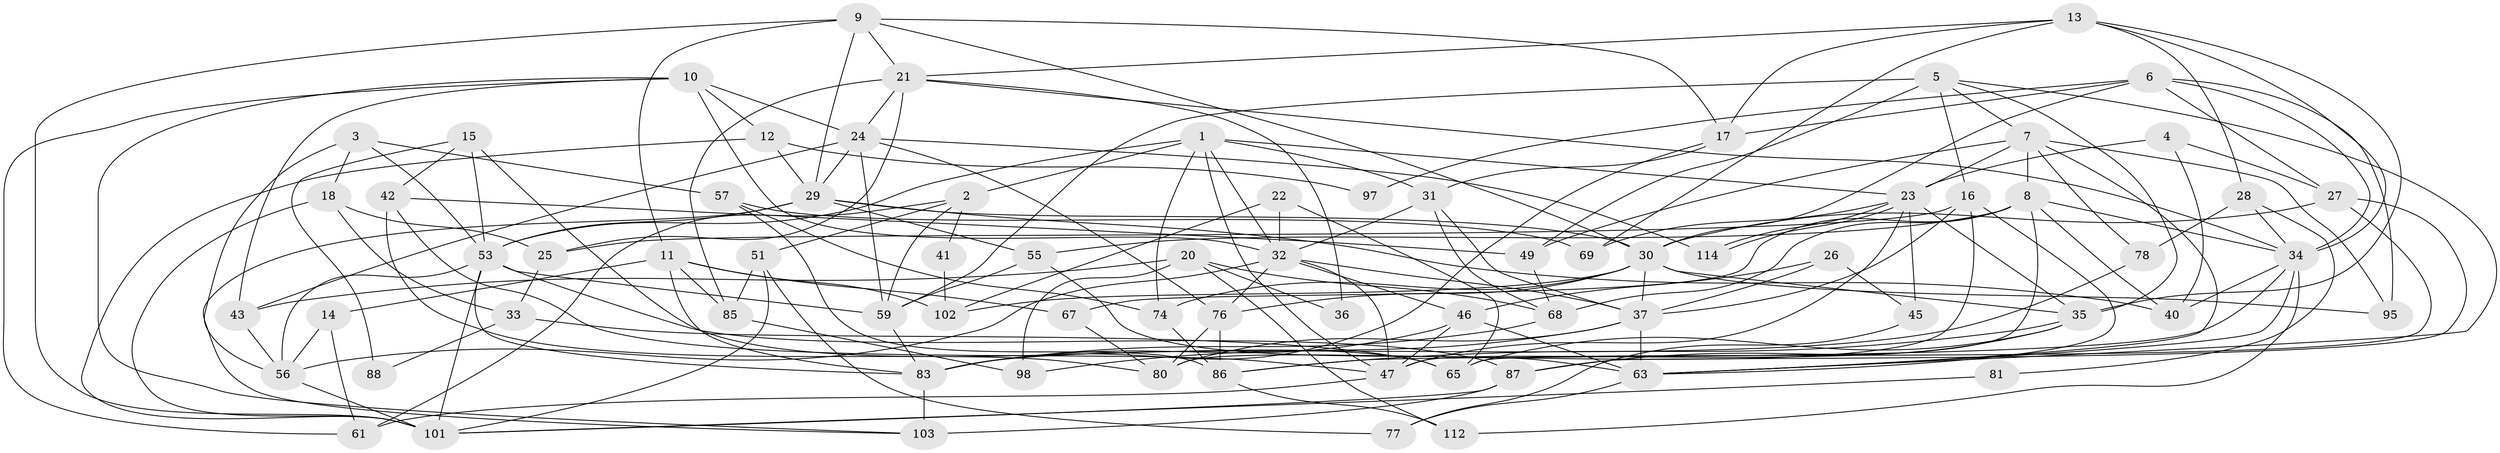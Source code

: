 // Generated by graph-tools (version 1.1) at 2025/52/02/27/25 19:52:06]
// undirected, 75 vertices, 187 edges
graph export_dot {
graph [start="1"]
  node [color=gray90,style=filled];
  1 [super="+38"];
  2 [super="+109"];
  3 [super="+108"];
  4;
  5 [super="+58"];
  6 [super="+79"];
  7 [super="+89"];
  8 [super="+60"];
  9 [super="+92"];
  10 [super="+73"];
  11 [super="+19"];
  12 [super="+113"];
  13;
  14 [super="+117"];
  15 [super="+94"];
  16 [super="+48"];
  17 [super="+52"];
  18;
  20 [super="+100"];
  21 [super="+39"];
  22;
  23 [super="+50"];
  24 [super="+107"];
  25;
  26;
  27 [super="+64"];
  28 [super="+71"];
  29 [super="+62"];
  30 [super="+96"];
  31 [super="+115"];
  32 [super="+82"];
  33;
  34 [super="+44"];
  35 [super="+104"];
  36;
  37 [super="+110"];
  40 [super="+111"];
  41;
  42 [super="+54"];
  43;
  45 [super="+105"];
  46;
  47 [super="+72"];
  49;
  51;
  53 [super="+66"];
  55 [super="+75"];
  56;
  57;
  59 [super="+93"];
  61;
  63 [super="+70"];
  65 [super="+84"];
  67;
  68;
  69;
  74;
  76;
  77;
  78;
  80 [super="+99"];
  81;
  83 [super="+91"];
  85;
  86 [super="+90"];
  87;
  88;
  95;
  97;
  98;
  101 [super="+116"];
  102 [super="+106"];
  103;
  112;
  114;
  1 -- 32;
  1 -- 47;
  1 -- 74;
  1 -- 31;
  1 -- 23;
  1 -- 53;
  1 -- 2;
  2 -- 59;
  2 -- 61;
  2 -- 41;
  2 -- 51;
  3 -- 57;
  3 -- 56;
  3 -- 18;
  3 -- 53;
  4 -- 23;
  4 -- 27;
  4 -- 40;
  5 -- 49;
  5 -- 59;
  5 -- 16;
  5 -- 35;
  5 -- 7;
  5 -- 63;
  6 -- 97;
  6 -- 30;
  6 -- 17;
  6 -- 34;
  6 -- 27;
  6 -- 95;
  7 -- 63;
  7 -- 49;
  7 -- 8;
  7 -- 23;
  7 -- 95;
  7 -- 78;
  8 -- 55;
  8 -- 47;
  8 -- 34;
  8 -- 68;
  8 -- 67;
  8 -- 40;
  9 -- 29;
  9 -- 17;
  9 -- 30;
  9 -- 11;
  9 -- 101;
  9 -- 21;
  10 -- 12;
  10 -- 24;
  10 -- 43;
  10 -- 103;
  10 -- 32;
  10 -- 61;
  11 -- 67;
  11 -- 14;
  11 -- 83;
  11 -- 85;
  11 -- 102;
  12 -- 101;
  12 -- 97;
  12 -- 29;
  13 -- 69;
  13 -- 21;
  13 -- 28;
  13 -- 35;
  13 -- 34;
  13 -- 17;
  14 -- 61;
  14 -- 56;
  15 -- 53;
  15 -- 88;
  15 -- 65;
  15 -- 42;
  16 -- 80 [weight=2];
  16 -- 37;
  16 -- 25;
  16 -- 63;
  17 -- 83;
  17 -- 31;
  18 -- 25;
  18 -- 33;
  18 -- 101;
  20 -- 98;
  20 -- 36;
  20 -- 43;
  20 -- 112;
  20 -- 68;
  21 -- 85;
  21 -- 25;
  21 -- 34;
  21 -- 24;
  21 -- 36;
  22 -- 32;
  22 -- 65;
  22 -- 102;
  23 -- 114;
  23 -- 114;
  23 -- 69;
  23 -- 45;
  23 -- 47;
  23 -- 35;
  24 -- 76;
  24 -- 114;
  24 -- 43;
  24 -- 29;
  24 -- 59;
  25 -- 33;
  26 -- 46;
  26 -- 37;
  26 -- 45;
  27 -- 30;
  27 -- 87;
  27 -- 65;
  28 -- 78;
  28 -- 81;
  28 -- 34;
  29 -- 30;
  29 -- 103;
  29 -- 53;
  29 -- 55;
  29 -- 40;
  30 -- 76;
  30 -- 95;
  30 -- 102;
  30 -- 74;
  30 -- 37;
  30 -- 35;
  31 -- 68;
  31 -- 32;
  31 -- 37;
  32 -- 46;
  32 -- 76;
  32 -- 37;
  32 -- 56;
  32 -- 47;
  33 -- 65;
  33 -- 88;
  34 -- 40;
  34 -- 63;
  34 -- 112;
  34 -- 86;
  35 -- 86;
  35 -- 65;
  35 -- 87;
  37 -- 63 [weight=2];
  37 -- 80;
  37 -- 98;
  41 -- 102;
  42 -- 80;
  42 -- 49;
  42 -- 47;
  43 -- 56;
  45 -- 77;
  46 -- 83;
  46 -- 47;
  46 -- 63;
  47 -- 61;
  49 -- 68;
  51 -- 77;
  51 -- 85;
  51 -- 101;
  53 -- 83;
  53 -- 87;
  53 -- 101;
  53 -- 56;
  53 -- 59 [weight=2];
  55 -- 63;
  55 -- 59;
  56 -- 101;
  57 -- 86;
  57 -- 74;
  57 -- 69;
  59 -- 83;
  63 -- 77;
  67 -- 80;
  68 -- 83;
  74 -- 86;
  76 -- 86;
  76 -- 80;
  78 -- 83;
  81 -- 101;
  83 -- 103 [weight=2];
  85 -- 98;
  86 -- 112;
  87 -- 103;
  87 -- 101;
}
